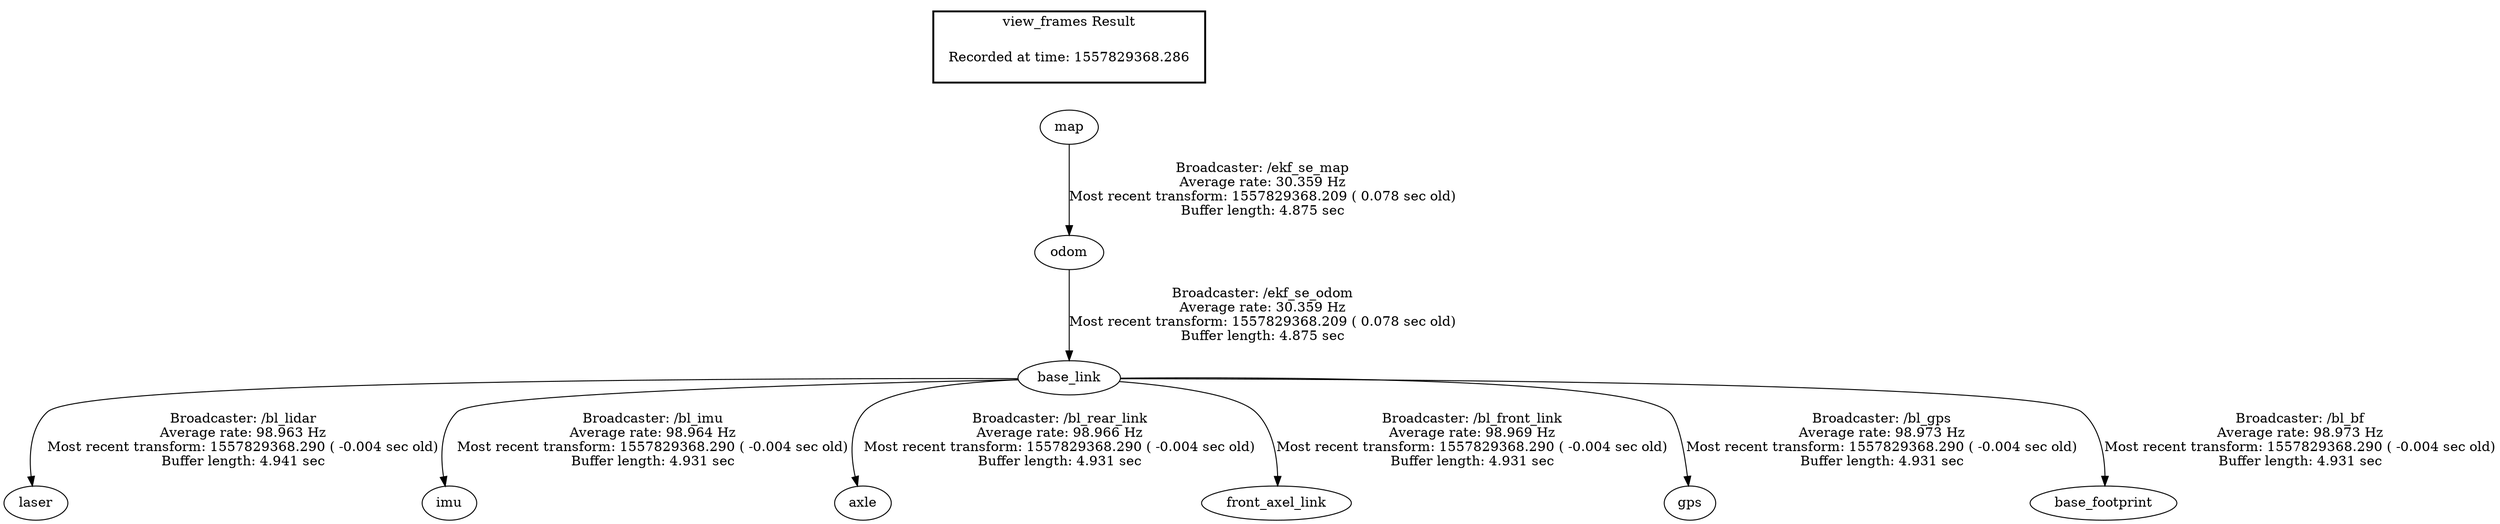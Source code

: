 digraph G {
"base_link" -> "laser"[label="Broadcaster: /bl_lidar\nAverage rate: 98.963 Hz\nMost recent transform: 1557829368.290 ( -0.004 sec old)\nBuffer length: 4.941 sec\n"];
"odom" -> "base_link"[label="Broadcaster: /ekf_se_odom\nAverage rate: 30.359 Hz\nMost recent transform: 1557829368.209 ( 0.078 sec old)\nBuffer length: 4.875 sec\n"];
"map" -> "odom"[label="Broadcaster: /ekf_se_map\nAverage rate: 30.359 Hz\nMost recent transform: 1557829368.209 ( 0.078 sec old)\nBuffer length: 4.875 sec\n"];
"base_link" -> "imu"[label="Broadcaster: /bl_imu\nAverage rate: 98.964 Hz\nMost recent transform: 1557829368.290 ( -0.004 sec old)\nBuffer length: 4.931 sec\n"];
"base_link" -> "axle"[label="Broadcaster: /bl_rear_link\nAverage rate: 98.966 Hz\nMost recent transform: 1557829368.290 ( -0.004 sec old)\nBuffer length: 4.931 sec\n"];
"base_link" -> "front_axel_link"[label="Broadcaster: /bl_front_link\nAverage rate: 98.969 Hz\nMost recent transform: 1557829368.290 ( -0.004 sec old)\nBuffer length: 4.931 sec\n"];
"base_link" -> "gps"[label="Broadcaster: /bl_gps\nAverage rate: 98.973 Hz\nMost recent transform: 1557829368.290 ( -0.004 sec old)\nBuffer length: 4.931 sec\n"];
"base_link" -> "base_footprint"[label="Broadcaster: /bl_bf\nAverage rate: 98.973 Hz\nMost recent transform: 1557829368.290 ( -0.004 sec old)\nBuffer length: 4.931 sec\n"];
edge [style=invis];
 subgraph cluster_legend { style=bold; color=black; label ="view_frames Result";
"Recorded at time: 1557829368.286"[ shape=plaintext ] ;
 }->"map";
}